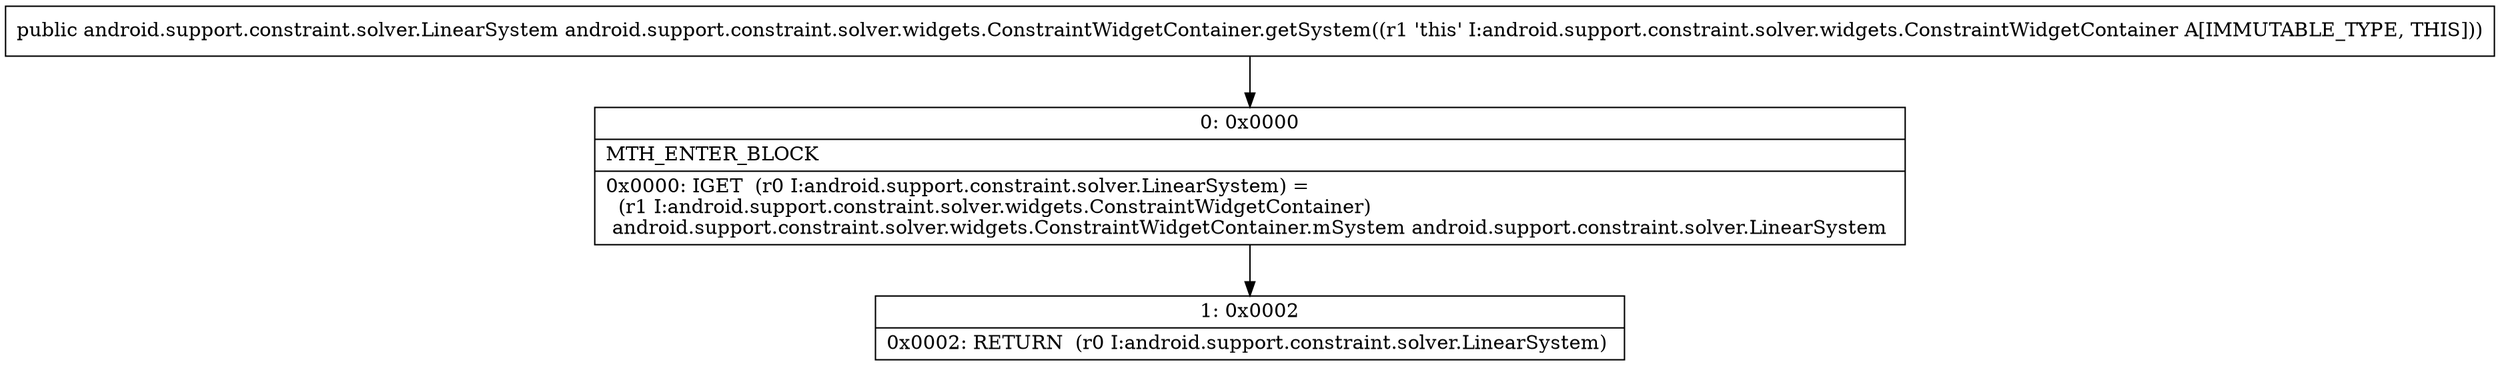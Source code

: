 digraph "CFG forandroid.support.constraint.solver.widgets.ConstraintWidgetContainer.getSystem()Landroid\/support\/constraint\/solver\/LinearSystem;" {
Node_0 [shape=record,label="{0\:\ 0x0000|MTH_ENTER_BLOCK\l|0x0000: IGET  (r0 I:android.support.constraint.solver.LinearSystem) = \l  (r1 I:android.support.constraint.solver.widgets.ConstraintWidgetContainer)\l android.support.constraint.solver.widgets.ConstraintWidgetContainer.mSystem android.support.constraint.solver.LinearSystem \l}"];
Node_1 [shape=record,label="{1\:\ 0x0002|0x0002: RETURN  (r0 I:android.support.constraint.solver.LinearSystem) \l}"];
MethodNode[shape=record,label="{public android.support.constraint.solver.LinearSystem android.support.constraint.solver.widgets.ConstraintWidgetContainer.getSystem((r1 'this' I:android.support.constraint.solver.widgets.ConstraintWidgetContainer A[IMMUTABLE_TYPE, THIS])) }"];
MethodNode -> Node_0;
Node_0 -> Node_1;
}

